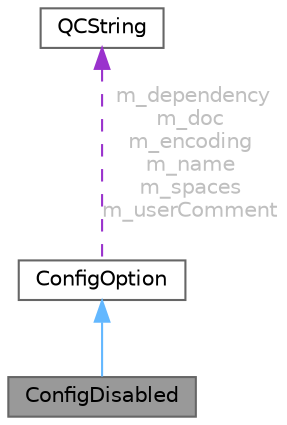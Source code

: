 digraph "ConfigDisabled"
{
 // INTERACTIVE_SVG=YES
 // LATEX_PDF_SIZE
  bgcolor="transparent";
  edge [fontname=Helvetica,fontsize=10,labelfontname=Helvetica,labelfontsize=10];
  node [fontname=Helvetica,fontsize=10,shape=box,height=0.2,width=0.4];
  Node1 [id="Node000001",label="ConfigDisabled",height=0.2,width=0.4,color="gray40", fillcolor="grey60", style="filled", fontcolor="black",tooltip="Section marker for compile time optional options."];
  Node2 -> Node1 [id="edge1_Node000001_Node000002",dir="back",color="steelblue1",style="solid",tooltip=" "];
  Node2 [id="Node000002",label="ConfigOption",height=0.2,width=0.4,color="gray40", fillcolor="white", style="filled",URL="$d2/dd3/class_config_option.html",tooltip="Abstract base class for any configuration option."];
  Node3 -> Node2 [id="edge2_Node000002_Node000003",dir="back",color="darkorchid3",style="dashed",tooltip=" ",label=" m_dependency\nm_doc\nm_encoding\nm_name\nm_spaces\nm_userComment",fontcolor="grey" ];
  Node3 [id="Node000003",label="QCString",height=0.2,width=0.4,color="gray40", fillcolor="white", style="filled",URL="$d9/d45/class_q_c_string.html",tooltip="This is an alternative implementation of QCString."];
}
